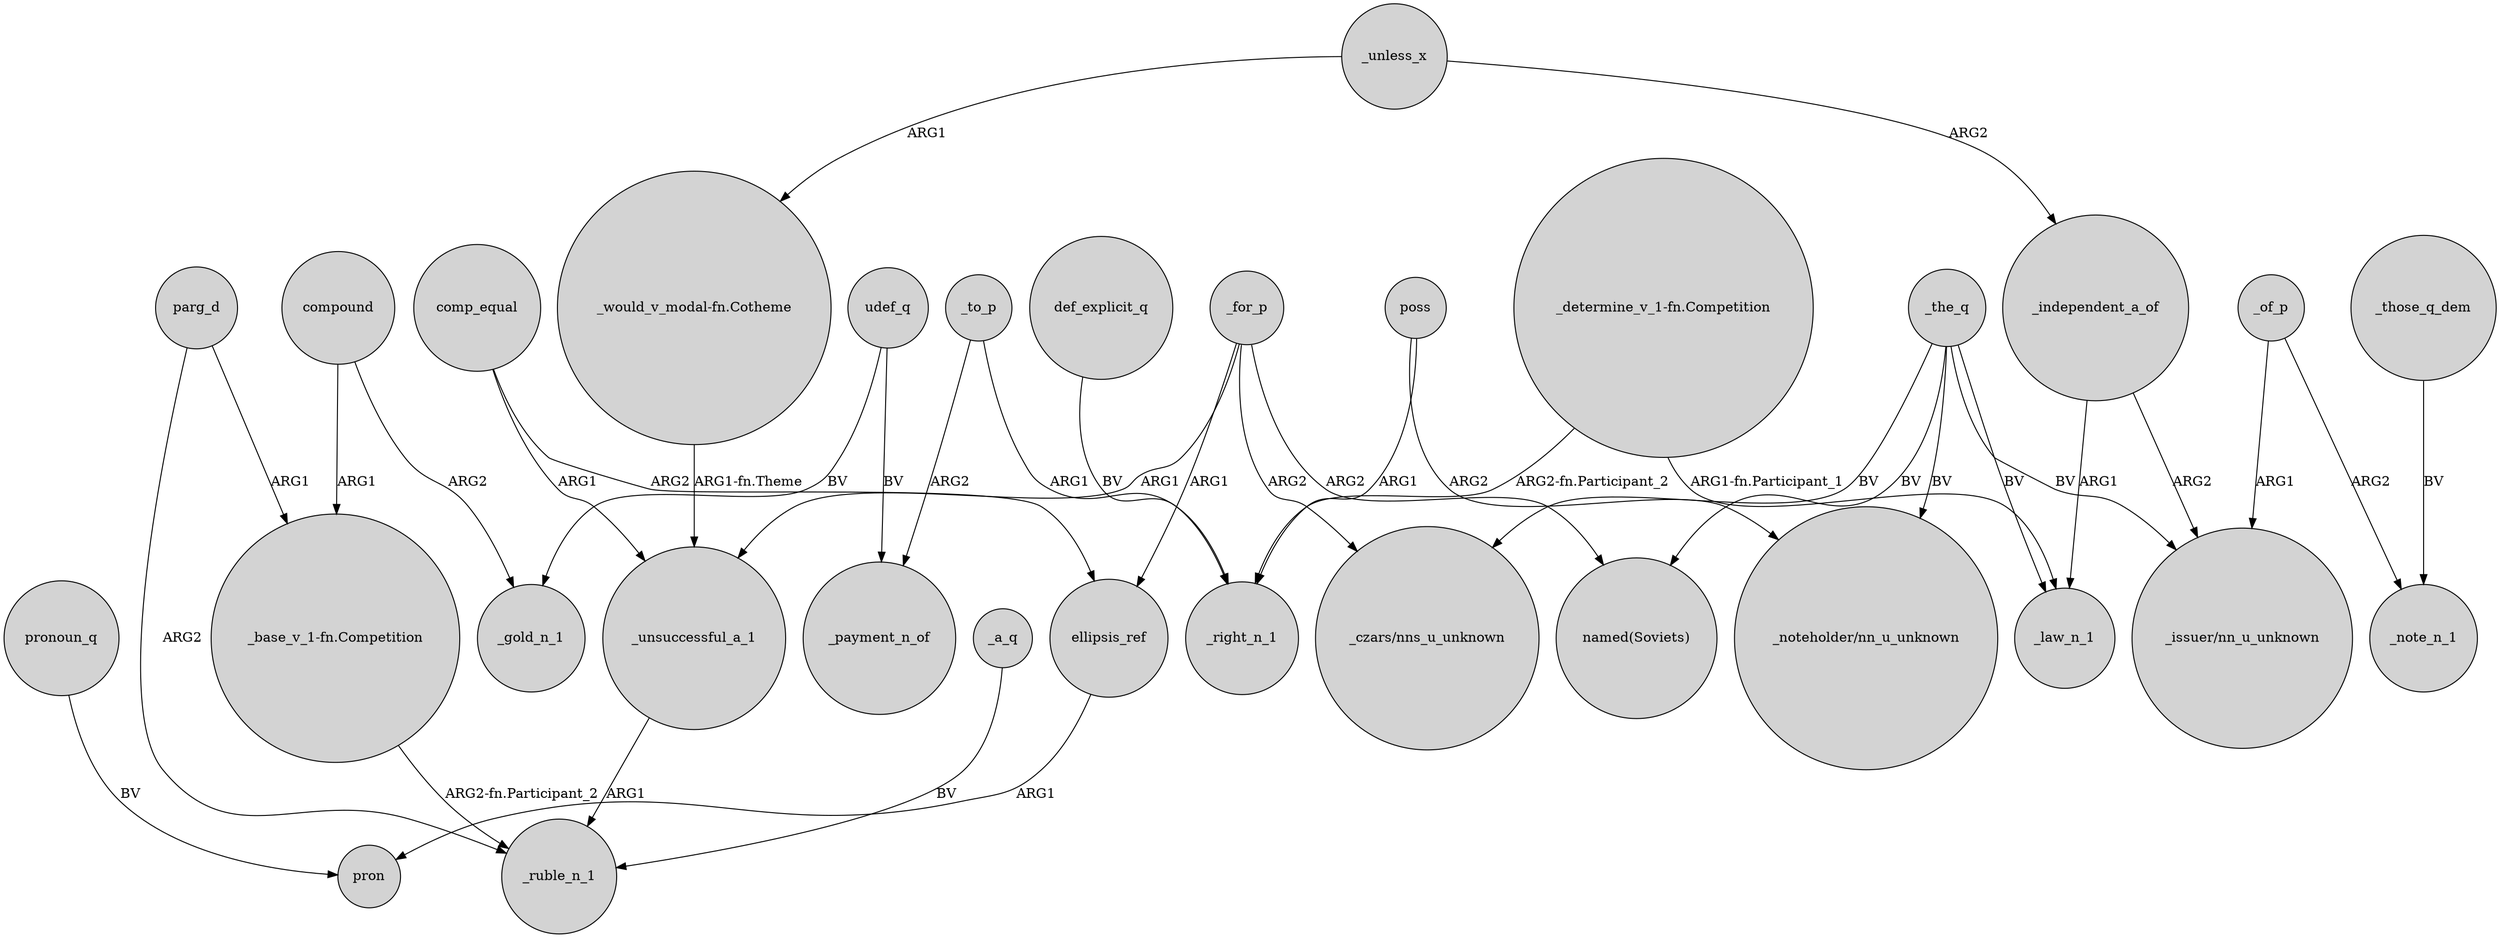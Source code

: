 digraph {
	node [shape=circle style=filled]
	comp_equal -> ellipsis_ref [label=ARG2]
	"_would_v_modal-fn.Cotheme" -> _unsuccessful_a_1 [label="ARG1-fn.Theme"]
	_the_q -> "_czars/nns_u_unknown" [label=BV]
	_for_p -> _unsuccessful_a_1 [label=ARG1]
	def_explicit_q -> _right_n_1 [label=BV]
	compound -> _gold_n_1 [label=ARG2]
	_the_q -> "named(Soviets)" [label=BV]
	_the_q -> "_noteholder/nn_u_unknown" [label=BV]
	_independent_a_of -> "_issuer/nn_u_unknown" [label=ARG2]
	_the_q -> "_issuer/nn_u_unknown" [label=BV]
	_a_q -> _ruble_n_1 [label=BV]
	_for_p -> ellipsis_ref [label=ARG1]
	"_determine_v_1-fn.Competition" -> _right_n_1 [label="ARG2-fn.Participant_2"]
	poss -> "_noteholder/nn_u_unknown" [label=ARG2]
	_the_q -> _law_n_1 [label=BV]
	ellipsis_ref -> pron [label=ARG1]
	_for_p -> "named(Soviets)" [label=ARG2]
	pronoun_q -> pron [label=BV]
	_unless_x -> "_would_v_modal-fn.Cotheme" [label=ARG1]
	_to_p -> _right_n_1 [label=ARG1]
	_for_p -> "_czars/nns_u_unknown" [label=ARG2]
	_of_p -> "_issuer/nn_u_unknown" [label=ARG1]
	_to_p -> _payment_n_of [label=ARG2]
	compound -> "_base_v_1-fn.Competition" [label=ARG1]
	"_base_v_1-fn.Competition" -> _ruble_n_1 [label="ARG2-fn.Participant_2"]
	udef_q -> _payment_n_of [label=BV]
	_those_q_dem -> _note_n_1 [label=BV]
	comp_equal -> _unsuccessful_a_1 [label=ARG1]
	poss -> _right_n_1 [label=ARG1]
	_unsuccessful_a_1 -> _ruble_n_1 [label=ARG1]
	_unless_x -> _independent_a_of [label=ARG2]
	udef_q -> _gold_n_1 [label=BV]
	parg_d -> _ruble_n_1 [label=ARG2]
	_independent_a_of -> _law_n_1 [label=ARG1]
	"_determine_v_1-fn.Competition" -> _law_n_1 [label="ARG1-fn.Participant_1"]
	_of_p -> _note_n_1 [label=ARG2]
	parg_d -> "_base_v_1-fn.Competition" [label=ARG1]
}

